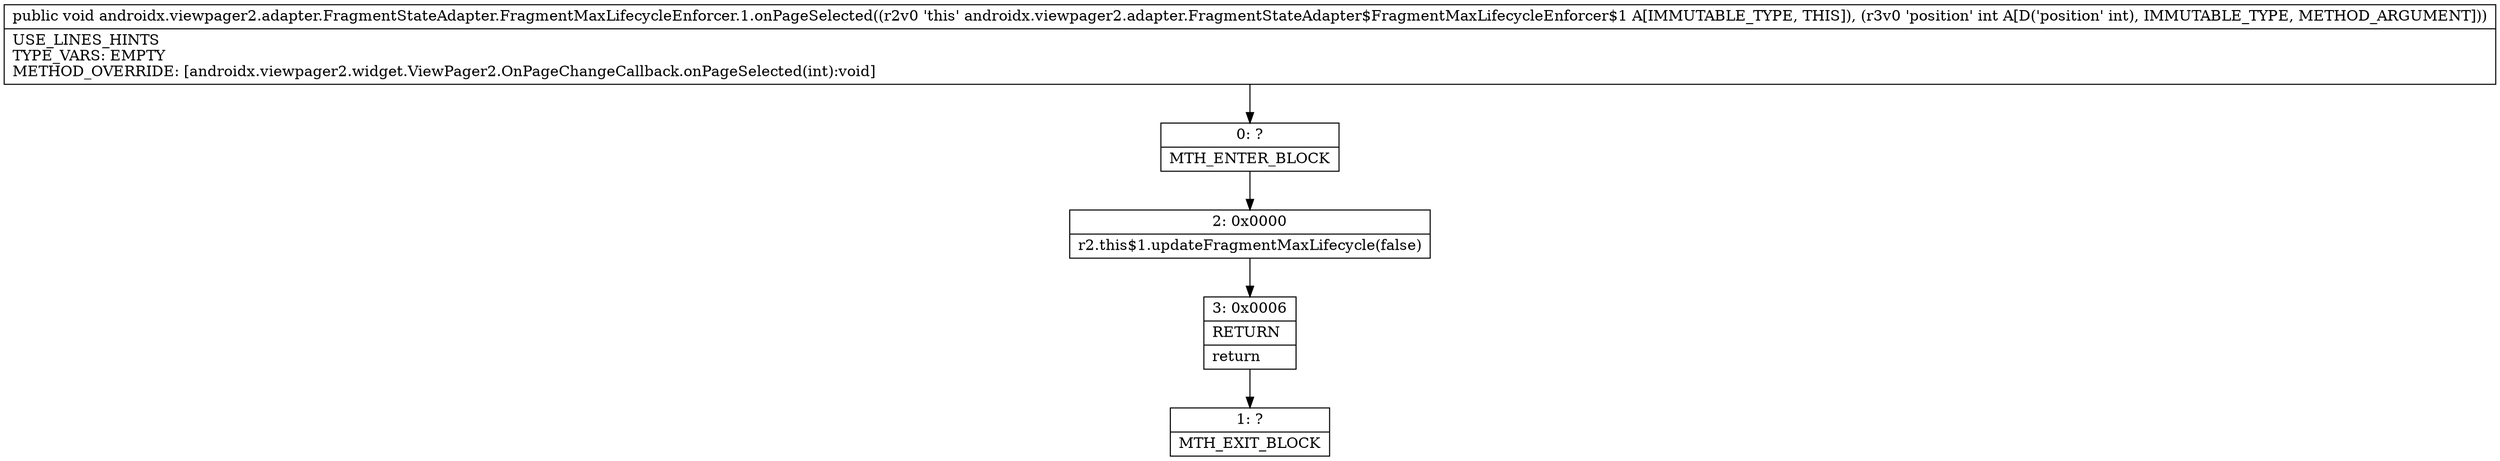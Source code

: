 digraph "CFG forandroidx.viewpager2.adapter.FragmentStateAdapter.FragmentMaxLifecycleEnforcer.1.onPageSelected(I)V" {
Node_0 [shape=record,label="{0\:\ ?|MTH_ENTER_BLOCK\l}"];
Node_2 [shape=record,label="{2\:\ 0x0000|r2.this$1.updateFragmentMaxLifecycle(false)\l}"];
Node_3 [shape=record,label="{3\:\ 0x0006|RETURN\l|return\l}"];
Node_1 [shape=record,label="{1\:\ ?|MTH_EXIT_BLOCK\l}"];
MethodNode[shape=record,label="{public void androidx.viewpager2.adapter.FragmentStateAdapter.FragmentMaxLifecycleEnforcer.1.onPageSelected((r2v0 'this' androidx.viewpager2.adapter.FragmentStateAdapter$FragmentMaxLifecycleEnforcer$1 A[IMMUTABLE_TYPE, THIS]), (r3v0 'position' int A[D('position' int), IMMUTABLE_TYPE, METHOD_ARGUMENT]))  | USE_LINES_HINTS\lTYPE_VARS: EMPTY\lMETHOD_OVERRIDE: [androidx.viewpager2.widget.ViewPager2.OnPageChangeCallback.onPageSelected(int):void]\l}"];
MethodNode -> Node_0;Node_0 -> Node_2;
Node_2 -> Node_3;
Node_3 -> Node_1;
}

